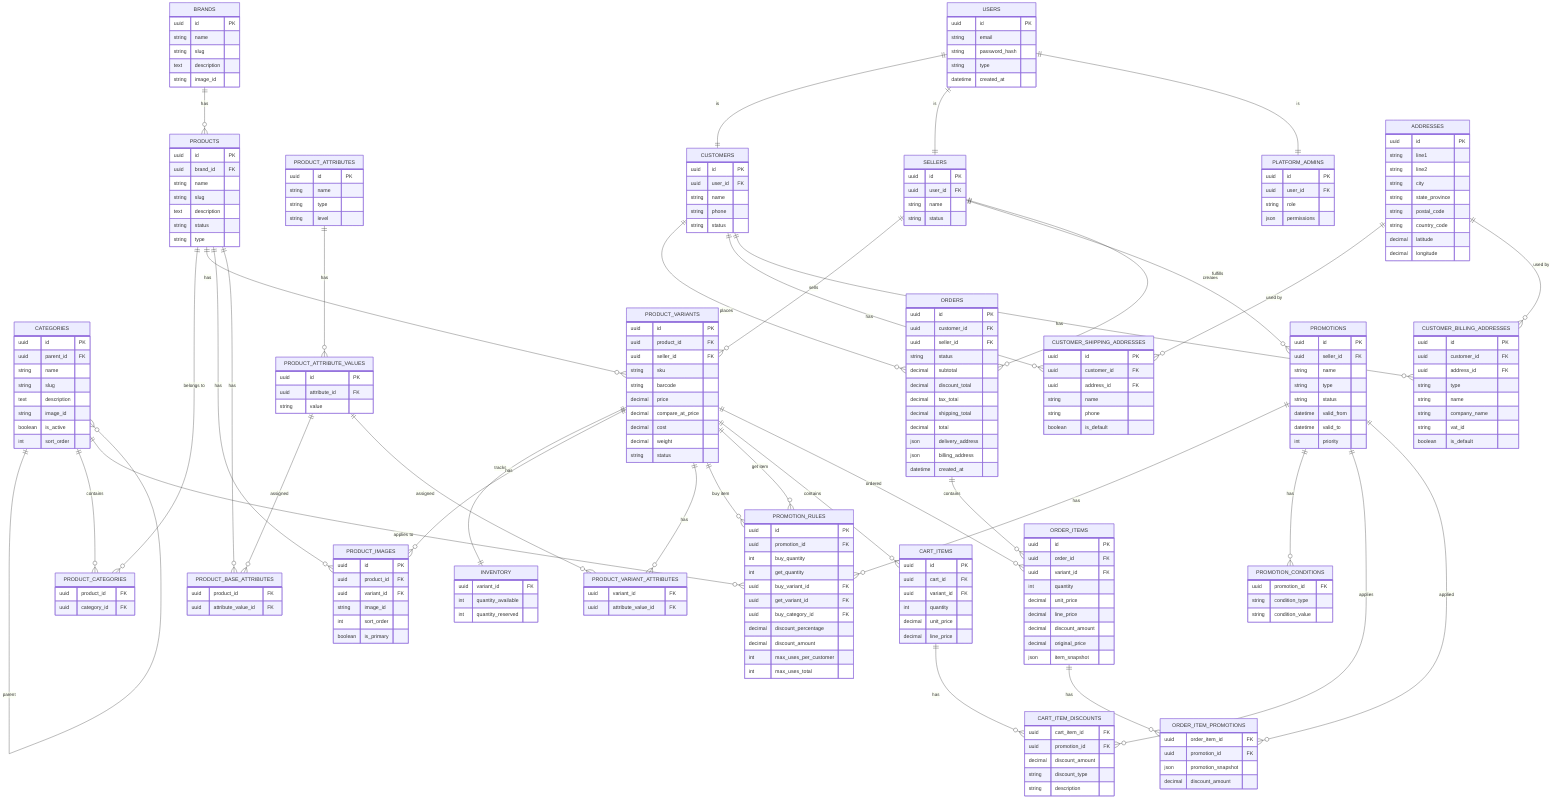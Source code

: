 erDiagram
    %% Core Entities
    CATEGORIES {
        uuid id PK
        uuid parent_id FK
        string name
        string slug
        text description
        string image_id
        boolean is_active
        int sort_order
    }
    
    BRANDS {
        uuid id PK
        string name
        string slug
        text description
        string image_id
    }
    
    PRODUCTS {
        uuid id PK
        uuid brand_id FK
        string name
        string slug
        text description
        string status
        string type
    }
    
    PRODUCT_CATEGORIES {
        uuid product_id FK
        uuid category_id FK
    }
    
    PRODUCT_VARIANTS {
        uuid id PK
        uuid product_id FK
        uuid seller_id FK
        string sku
        string barcode
        decimal price
        decimal compare_at_price
        decimal cost
        decimal weight
        string status
    }
    
    INVENTORY {
        uuid variant_id FK
        int quantity_available
        int quantity_reserved
    }
    
    PRODUCT_IMAGES {
        uuid id PK
        uuid product_id FK
        uuid variant_id FK
        string image_id
        int sort_order
        boolean is_primary
    }
    
    %% Product Attributes
    PRODUCT_ATTRIBUTES {
        uuid id PK
        string name
        string type
        string level
    }
    
    PRODUCT_ATTRIBUTE_VALUES {
        uuid id PK
        uuid attribute_id FK
        string value
    }
    
    PRODUCT_BASE_ATTRIBUTES {
        uuid product_id FK
        uuid attribute_value_id FK
    }
    
    PRODUCT_VARIANT_ATTRIBUTES {
        uuid variant_id FK
        uuid attribute_value_id FK
    }
    
    %% Promotions
    PROMOTIONS {
        uuid id PK
        uuid seller_id FK
        string name
        string type
        string status
        datetime valid_from
        datetime valid_to
        int priority
    }
    
    PROMOTION_RULES {
        uuid id PK
        uuid promotion_id FK
        int buy_quantity
        int get_quantity
        uuid buy_variant_id FK
        uuid get_variant_id FK
        uuid buy_category_id FK
        decimal discount_percentage
        decimal discount_amount
        int max_uses_per_customer
        int max_uses_total
    }
    
    PROMOTION_CONDITIONS {
        uuid promotion_id FK
        string condition_type
        string condition_value
    }
    
    %% Cart & Orders
    CART_ITEMS {
        uuid id PK
        uuid cart_id FK
        uuid variant_id FK
        int quantity
        decimal unit_price
        decimal line_price
    }
    
    CART_ITEM_DISCOUNTS {
        uuid cart_item_id FK
        uuid promotion_id FK
        decimal discount_amount
        string discount_type
        string description
    }
    
    ORDERS {
        uuid id PK
        uuid customer_id FK
        uuid seller_id FK
        string status
        decimal subtotal
        decimal discount_total
        decimal tax_total
        decimal shipping_total
        decimal total
        json delivery_address
        json billing_address
        datetime created_at
    }
    
    ORDER_ITEMS {
        uuid id PK
        uuid order_id FK
        uuid variant_id FK
        int quantity
        decimal unit_price
        decimal line_price
        decimal discount_amount
        decimal original_price
        json item_snapshot
    }
    
    ORDER_ITEM_PROMOTIONS {
        uuid order_item_id FK
        uuid promotion_id FK
        json promotion_snapshot
        decimal discount_amount
    }
    
    %% Users
    USERS {
        uuid id PK
        string email
        string password_hash
        string type
        datetime created_at
    }
    
    CUSTOMERS {
        uuid id PK
        uuid user_id FK
        string name
        string phone
        string status
    }
    
    SELLERS {
        uuid id PK
        uuid user_id FK
        string name
        string status
    }
    
    PLATFORM_ADMINS {
        uuid id PK
        uuid user_id FK
        string role
        json permissions
    }
    
    %% Addresses
    ADDRESSES {
        uuid id PK
        string line1
        string line2
        string city
        string state_province
        string postal_code
        string country_code
        decimal latitude
        decimal longitude
    }
    
    CUSTOMER_SHIPPING_ADDRESSES {
        uuid id PK
        uuid customer_id FK
        uuid address_id FK
        string name
        string phone
        boolean is_default
    }
    
    CUSTOMER_BILLING_ADDRESSES {
        uuid id PK
        uuid customer_id FK
        uuid address_id FK
        string type
        string name
        string company_name
        string vat_id
        boolean is_default
    }
    
    %% Relationships
    CATEGORIES ||--o{ CATEGORIES : "parent"
    BRANDS ||--o{ PRODUCTS : "has"
    PRODUCTS ||--o{ PRODUCT_CATEGORIES : "belongs to"
    CATEGORIES ||--o{ PRODUCT_CATEGORIES : "contains"
    PRODUCTS ||--o{ PRODUCT_VARIANTS : "has"
    SELLERS ||--o{ PRODUCT_VARIANTS : "sells"
    PRODUCT_VARIANTS ||--|| INVENTORY : "tracks"
    PRODUCTS ||--o{ PRODUCT_IMAGES : "has"
    PRODUCT_VARIANTS ||--o{ PRODUCT_IMAGES : "has"
    
    PRODUCT_ATTRIBUTES ||--o{ PRODUCT_ATTRIBUTE_VALUES : "has"
    PRODUCTS ||--o{ PRODUCT_BASE_ATTRIBUTES : "has"
    PRODUCT_ATTRIBUTE_VALUES ||--o{ PRODUCT_BASE_ATTRIBUTES : "assigned"
    PRODUCT_VARIANTS ||--o{ PRODUCT_VARIANT_ATTRIBUTES : "has"
    PRODUCT_ATTRIBUTE_VALUES ||--o{ PRODUCT_VARIANT_ATTRIBUTES : "assigned"
    
    SELLERS ||--o{ PROMOTIONS : "creates"
    PROMOTIONS ||--o{ PROMOTION_RULES : "has"
    PROMOTIONS ||--o{ PROMOTION_CONDITIONS : "has"
    PRODUCT_VARIANTS ||--o{ PROMOTION_RULES : "buy item"
    PRODUCT_VARIANTS ||--o{ PROMOTION_RULES : "get item"
    CATEGORIES ||--o{ PROMOTION_RULES : "applies to"
    
    PRODUCT_VARIANTS ||--o{ CART_ITEMS : "contains"
    CART_ITEMS ||--o{ CART_ITEM_DISCOUNTS : "has"
    PROMOTIONS ||--o{ CART_ITEM_DISCOUNTS : "applies"
    
    CUSTOMERS ||--o{ ORDERS : "places"
    SELLERS ||--o{ ORDERS : "fulfills"
    ORDERS ||--o{ ORDER_ITEMS : "contains"
    PRODUCT_VARIANTS ||--o{ ORDER_ITEMS : "ordered"
    ORDER_ITEMS ||--o{ ORDER_ITEM_PROMOTIONS : "has"
    PROMOTIONS ||--o{ ORDER_ITEM_PROMOTIONS : "applied"
    
    USERS ||--|| CUSTOMERS : "is"
    USERS ||--|| SELLERS : "is"
    USERS ||--|| PLATFORM_ADMINS : "is"
    
    CUSTOMERS ||--o{ CUSTOMER_SHIPPING_ADDRESSES : "has"
    CUSTOMERS ||--o{ CUSTOMER_BILLING_ADDRESSES : "has"
    ADDRESSES ||--o{ CUSTOMER_SHIPPING_ADDRESSES : "used by"
    ADDRESSES ||--o{ CUSTOMER_BILLING_ADDRESSES : "used by"